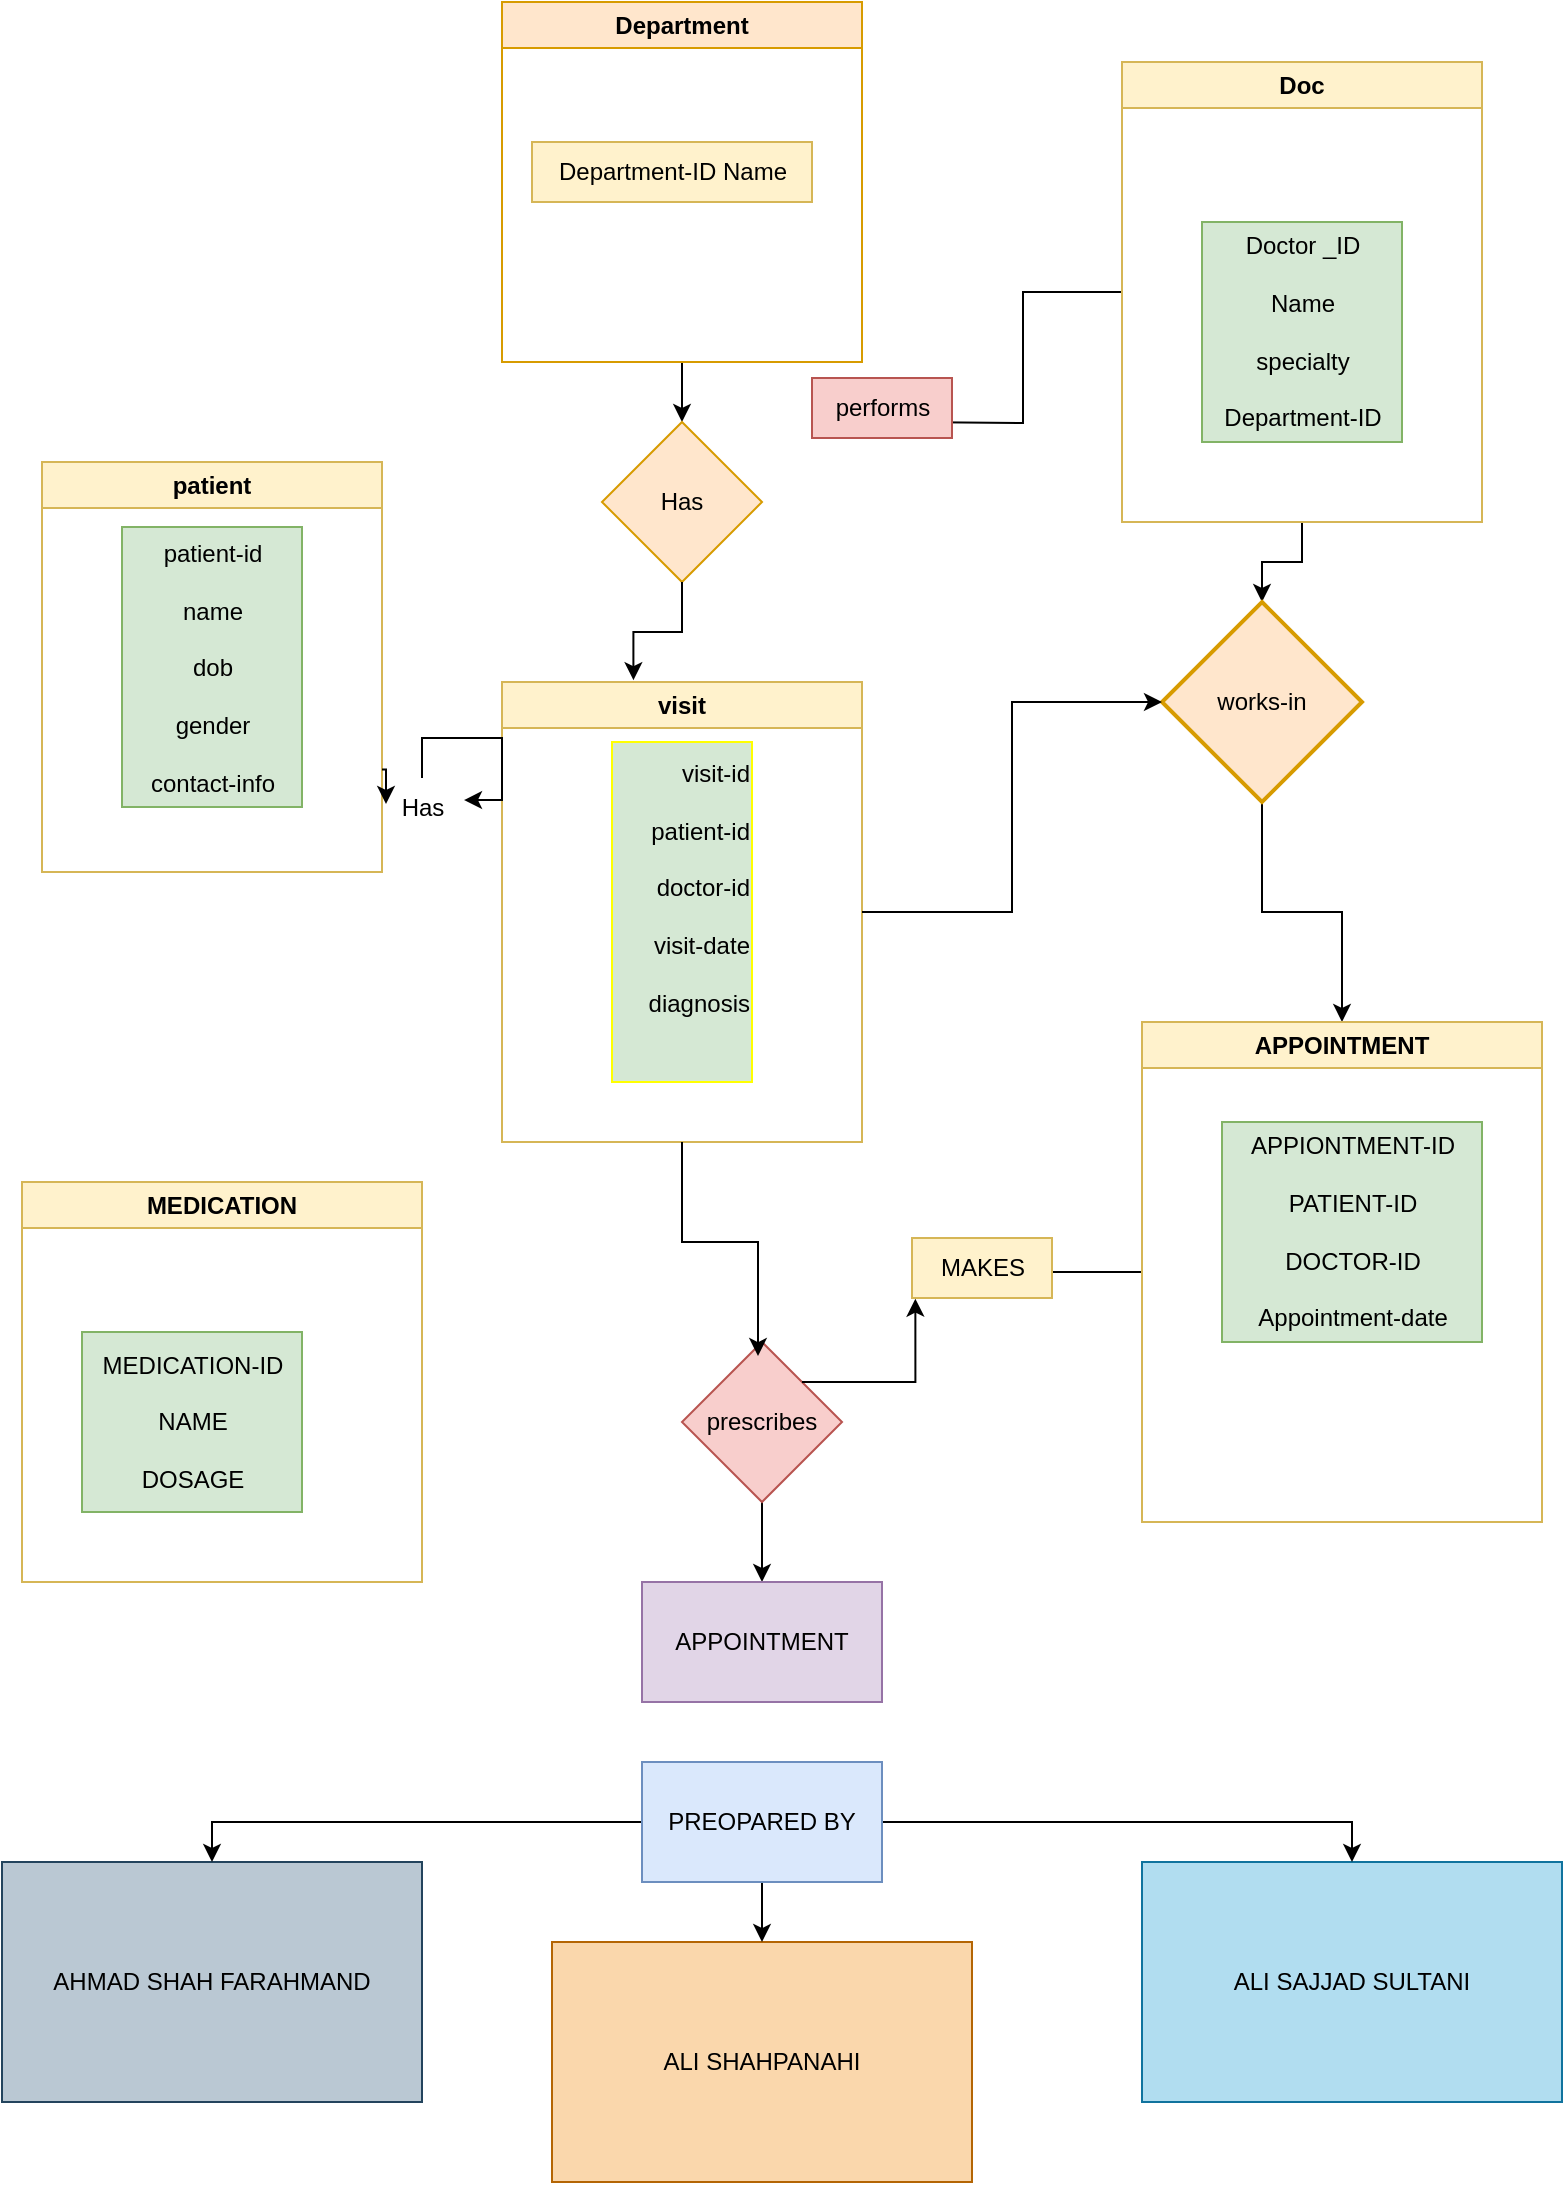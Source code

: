<mxfile version="27.0.4">
  <diagram name="Page-1" id="IpuoX9iORFN9ZJleExy-">
    <mxGraphModel dx="863" dy="810" grid="1" gridSize="10" guides="1" tooltips="1" connect="1" arrows="1" fold="1" page="1" pageScale="1" pageWidth="827" pageHeight="1169" math="0" shadow="0">
      <root>
        <mxCell id="0" />
        <mxCell id="1" parent="0" />
        <mxCell id="npcaKzxjAztb2Waf-2WG-17" style="edgeStyle=orthogonalEdgeStyle;rounded=0;orthogonalLoop=1;jettySize=auto;html=1;exitX=0.5;exitY=1;exitDx=0;exitDy=0;entryX=0.5;entryY=0;entryDx=0;entryDy=0;" edge="1" parent="1" source="npcaKzxjAztb2Waf-2WG-4" target="npcaKzxjAztb2Waf-2WG-6">
          <mxGeometry relative="1" as="geometry" />
        </mxCell>
        <mxCell id="npcaKzxjAztb2Waf-2WG-4" value="Department" style="swimlane;whiteSpace=wrap;html=1;fillColor=#ffe6cc;strokeColor=#d79b00;" vertex="1" parent="1">
          <mxGeometry x="270" y="50" width="180" height="180" as="geometry" />
        </mxCell>
        <mxCell id="npcaKzxjAztb2Waf-2WG-5" value="Department-ID Name" style="text;html=1;align=center;verticalAlign=middle;resizable=0;points=[];autosize=1;strokeColor=#d6b656;fillColor=#fff2cc;" vertex="1" parent="npcaKzxjAztb2Waf-2WG-4">
          <mxGeometry x="15" y="70" width="140" height="30" as="geometry" />
        </mxCell>
        <mxCell id="npcaKzxjAztb2Waf-2WG-6" value="Has" style="rhombus;whiteSpace=wrap;html=1;fillColor=#ffe6cc;strokeColor=#d79b00;" vertex="1" parent="1">
          <mxGeometry x="320" y="260" width="80" height="80" as="geometry" />
        </mxCell>
        <mxCell id="npcaKzxjAztb2Waf-2WG-18" style="edgeStyle=orthogonalEdgeStyle;rounded=0;orthogonalLoop=1;jettySize=auto;html=1;" edge="1" parent="1" source="npcaKzxjAztb2Waf-2WG-7">
          <mxGeometry relative="1" as="geometry">
            <mxPoint x="480" y="260" as="targetPoint" />
          </mxGeometry>
        </mxCell>
        <mxCell id="npcaKzxjAztb2Waf-2WG-42" style="edgeStyle=orthogonalEdgeStyle;rounded=0;orthogonalLoop=1;jettySize=auto;html=1;" edge="1" parent="1" source="npcaKzxjAztb2Waf-2WG-7" target="npcaKzxjAztb2Waf-2WG-21">
          <mxGeometry relative="1" as="geometry" />
        </mxCell>
        <mxCell id="npcaKzxjAztb2Waf-2WG-7" value="Doc" style="swimlane;whiteSpace=wrap;html=1;fillColor=#fff2cc;strokeColor=#d6b656;" vertex="1" parent="1">
          <mxGeometry x="580" y="80" width="180" height="230" as="geometry" />
        </mxCell>
        <mxCell id="npcaKzxjAztb2Waf-2WG-9" value="Doctor _ID&lt;div&gt;&lt;br&gt;&lt;div&gt;Name&lt;/div&gt;&lt;div&gt;&lt;br&gt;&lt;/div&gt;&lt;div&gt;specialty&lt;/div&gt;&lt;div&gt;&lt;br&gt;&lt;/div&gt;&lt;div&gt;Department-ID&lt;/div&gt;&lt;/div&gt;" style="text;html=1;align=center;verticalAlign=middle;resizable=0;points=[];autosize=1;strokeColor=#82b366;fillColor=#d5e8d4;" vertex="1" parent="npcaKzxjAztb2Waf-2WG-7">
          <mxGeometry x="40" y="80" width="100" height="110" as="geometry" />
        </mxCell>
        <mxCell id="npcaKzxjAztb2Waf-2WG-10" value="patient" style="swimlane;whiteSpace=wrap;html=1;fillColor=#fff2cc;strokeColor=#d6b656;" vertex="1" parent="1">
          <mxGeometry x="40" y="280" width="170" height="205" as="geometry" />
        </mxCell>
        <mxCell id="npcaKzxjAztb2Waf-2WG-11" value="patient-id&lt;div&gt;&lt;br&gt;&lt;div&gt;name&lt;/div&gt;&lt;div&gt;&lt;br&gt;&lt;/div&gt;&lt;div&gt;dob&lt;/div&gt;&lt;div&gt;&lt;br&gt;&lt;/div&gt;&lt;div&gt;gender&lt;/div&gt;&lt;div&gt;&lt;br&gt;&lt;/div&gt;&lt;div&gt;contact-info&lt;/div&gt;&lt;/div&gt;" style="text;html=1;align=center;verticalAlign=middle;resizable=0;points=[];autosize=1;strokeColor=#82b366;fillColor=#d5e8d4;" vertex="1" parent="npcaKzxjAztb2Waf-2WG-10">
          <mxGeometry x="40" y="32.5" width="90" height="140" as="geometry" />
        </mxCell>
        <mxCell id="npcaKzxjAztb2Waf-2WG-19" value="performs" style="text;html=1;align=center;verticalAlign=middle;resizable=0;points=[];autosize=1;strokeColor=#b85450;fillColor=#f8cecc;" vertex="1" parent="1">
          <mxGeometry x="425" y="238" width="70" height="30" as="geometry" />
        </mxCell>
        <mxCell id="npcaKzxjAztb2Waf-2WG-41" style="edgeStyle=orthogonalEdgeStyle;rounded=0;orthogonalLoop=1;jettySize=auto;html=1;exitX=0.5;exitY=1;exitDx=0;exitDy=0;exitPerimeter=0;" edge="1" parent="1" source="npcaKzxjAztb2Waf-2WG-21" target="npcaKzxjAztb2Waf-2WG-29">
          <mxGeometry relative="1" as="geometry" />
        </mxCell>
        <mxCell id="npcaKzxjAztb2Waf-2WG-21" value="works-in" style="strokeWidth=2;html=1;shape=mxgraph.flowchart.decision;whiteSpace=wrap;fillColor=#ffe6cc;strokeColor=#d79b00;" vertex="1" parent="1">
          <mxGeometry x="600" y="350" width="100" height="100" as="geometry" />
        </mxCell>
        <mxCell id="npcaKzxjAztb2Waf-2WG-25" value="visit" style="swimlane;whiteSpace=wrap;html=1;fillColor=#fff2cc;strokeColor=#d6b656;" vertex="1" parent="1">
          <mxGeometry x="270" y="390" width="180" height="230" as="geometry" />
        </mxCell>
        <mxCell id="npcaKzxjAztb2Waf-2WG-26" value="&lt;div&gt;&lt;span style=&quot;background-color: transparent; color: light-dark(rgb(0, 0, 0), rgb(255, 255, 255));&quot;&gt;&lt;font&gt;visit-id&lt;/font&gt;&lt;/span&gt;&lt;/div&gt;&lt;div&gt;&lt;span style=&quot;background-color: transparent; color: light-dark(rgb(0, 0, 0), rgb(255, 255, 255));&quot;&gt;&lt;font&gt;&lt;br&gt;&lt;/font&gt;&lt;/span&gt;&lt;/div&gt;&lt;span style=&quot;background-color: transparent; color: light-dark(rgb(0, 0, 0), rgb(255, 255, 255));&quot;&gt;&lt;font&gt;patient-id&lt;/font&gt;&lt;/span&gt;&lt;div&gt;&lt;font&gt;&lt;br&gt;&lt;span style=&quot;background-color: transparent; color: light-dark(rgb(0, 0, 0), rgb(255, 255, 255));&quot;&gt;doctor-id&lt;/span&gt;&lt;/font&gt;&lt;/div&gt;&lt;div&gt;&lt;font&gt;&lt;br&gt;&lt;span style=&quot;background-color: transparent; color: light-dark(rgb(0, 0, 0), rgb(255, 255, 255));&quot;&gt;visit-date&lt;/span&gt;&lt;/font&gt;&lt;/div&gt;&lt;div&gt;&lt;font&gt;&lt;br&gt;&lt;span style=&quot;background-color: transparent; color: light-dark(rgb(0, 0, 0), rgb(255, 255, 255));&quot;&gt;diagnosis&lt;/span&gt;&lt;/font&gt;&lt;/div&gt;&lt;div&gt;&lt;span style=&quot;background-color: transparent; color: light-dark(rgb(0, 0, 0), rgb(255, 255, 255)); font-size: 20px;&quot;&gt;&lt;br&gt;&lt;/span&gt;&lt;/div&gt;" style="text;html=1;align=right;verticalAlign=middle;resizable=0;points=[];autosize=1;strokeColor=#FFFF00;fillColor=#d5e8d4;" vertex="1" parent="npcaKzxjAztb2Waf-2WG-25">
          <mxGeometry x="55" y="30" width="70" height="170" as="geometry" />
        </mxCell>
        <mxCell id="npcaKzxjAztb2Waf-2WG-35" style="edgeStyle=orthogonalEdgeStyle;rounded=0;orthogonalLoop=1;jettySize=auto;html=1;" edge="1" parent="1" source="npcaKzxjAztb2Waf-2WG-29">
          <mxGeometry relative="1" as="geometry">
            <mxPoint x="530" y="685" as="targetPoint" />
          </mxGeometry>
        </mxCell>
        <mxCell id="npcaKzxjAztb2Waf-2WG-29" value="APPOINTMENT" style="swimlane;whiteSpace=wrap;html=1;fillColor=#fff2cc;strokeColor=#d6b656;" vertex="1" parent="1">
          <mxGeometry x="590" y="560" width="200" height="250" as="geometry" />
        </mxCell>
        <mxCell id="npcaKzxjAztb2Waf-2WG-30" value="APPIONTMENT-ID&lt;div&gt;&lt;br&gt;&lt;div&gt;PATIENT-ID&lt;/div&gt;&lt;div&gt;&lt;br&gt;&lt;/div&gt;&lt;div&gt;DOCTOR-ID&lt;/div&gt;&lt;div&gt;&lt;br&gt;&lt;/div&gt;&lt;div&gt;Appointment-date&lt;/div&gt;&lt;/div&gt;" style="text;html=1;align=center;verticalAlign=middle;resizable=0;points=[];autosize=1;strokeColor=#82b366;fillColor=#d5e8d4;" vertex="1" parent="npcaKzxjAztb2Waf-2WG-29">
          <mxGeometry x="40" y="50" width="130" height="110" as="geometry" />
        </mxCell>
        <mxCell id="npcaKzxjAztb2Waf-2WG-50" style="edgeStyle=orthogonalEdgeStyle;rounded=0;orthogonalLoop=1;jettySize=auto;html=1;exitX=0.5;exitY=1;exitDx=0;exitDy=0;entryX=0.5;entryY=0;entryDx=0;entryDy=0;" edge="1" parent="1" source="npcaKzxjAztb2Waf-2WG-31" target="npcaKzxjAztb2Waf-2WG-34">
          <mxGeometry relative="1" as="geometry" />
        </mxCell>
        <mxCell id="npcaKzxjAztb2Waf-2WG-31" value="prescribes" style="rhombus;whiteSpace=wrap;html=1;fillColor=#f8cecc;strokeColor=#b85450;" vertex="1" parent="1">
          <mxGeometry x="360" y="720" width="80" height="80" as="geometry" />
        </mxCell>
        <mxCell id="npcaKzxjAztb2Waf-2WG-33" style="edgeStyle=orthogonalEdgeStyle;rounded=0;orthogonalLoop=1;jettySize=auto;html=1;exitX=0.5;exitY=1;exitDx=0;exitDy=0;entryX=0.475;entryY=0.088;entryDx=0;entryDy=0;entryPerimeter=0;" edge="1" parent="1" source="npcaKzxjAztb2Waf-2WG-25" target="npcaKzxjAztb2Waf-2WG-31">
          <mxGeometry relative="1" as="geometry" />
        </mxCell>
        <mxCell id="npcaKzxjAztb2Waf-2WG-34" value="APPOINTMENT" style="whiteSpace=wrap;html=1;fillColor=#e1d5e7;strokeColor=#9673a6;" vertex="1" parent="1">
          <mxGeometry x="340" y="840" width="120" height="60" as="geometry" />
        </mxCell>
        <mxCell id="npcaKzxjAztb2Waf-2WG-36" value="MAKES" style="text;html=1;align=center;verticalAlign=middle;resizable=0;points=[];autosize=1;strokeColor=#d6b656;fillColor=#fff2cc;" vertex="1" parent="1">
          <mxGeometry x="475" y="668" width="70" height="30" as="geometry" />
        </mxCell>
        <mxCell id="npcaKzxjAztb2Waf-2WG-37" value="MEDICATION" style="swimlane;whiteSpace=wrap;html=1;fillColor=#fff2cc;strokeColor=#d6b656;" vertex="1" parent="1">
          <mxGeometry x="30" y="640" width="200" height="200" as="geometry" />
        </mxCell>
        <mxCell id="npcaKzxjAztb2Waf-2WG-38" value="MEDICATION-ID&lt;div&gt;&lt;br&gt;&lt;div&gt;NAME&lt;/div&gt;&lt;div&gt;&lt;br&gt;&lt;/div&gt;&lt;div&gt;DOSAGE&lt;/div&gt;&lt;/div&gt;" style="text;html=1;align=center;verticalAlign=middle;resizable=0;points=[];autosize=1;strokeColor=#82b366;fillColor=#d5e8d4;" vertex="1" parent="npcaKzxjAztb2Waf-2WG-37">
          <mxGeometry x="30" y="75" width="110" height="90" as="geometry" />
        </mxCell>
        <mxCell id="npcaKzxjAztb2Waf-2WG-39" style="edgeStyle=orthogonalEdgeStyle;rounded=0;orthogonalLoop=1;jettySize=auto;html=1;exitX=0.5;exitY=1;exitDx=0;exitDy=0;entryX=0.365;entryY=-0.004;entryDx=0;entryDy=0;entryPerimeter=0;" edge="1" parent="1" source="npcaKzxjAztb2Waf-2WG-6" target="npcaKzxjAztb2Waf-2WG-25">
          <mxGeometry relative="1" as="geometry" />
        </mxCell>
        <mxCell id="npcaKzxjAztb2Waf-2WG-40" style="edgeStyle=orthogonalEdgeStyle;rounded=0;orthogonalLoop=1;jettySize=auto;html=1;entryX=0;entryY=0.5;entryDx=0;entryDy=0;entryPerimeter=0;" edge="1" parent="1" source="npcaKzxjAztb2Waf-2WG-25" target="npcaKzxjAztb2Waf-2WG-21">
          <mxGeometry relative="1" as="geometry" />
        </mxCell>
        <mxCell id="npcaKzxjAztb2Waf-2WG-43" value="Has" style="text;html=1;align=center;verticalAlign=middle;resizable=0;points=[];autosize=1;strokeColor=none;fillColor=none;" vertex="1" parent="1">
          <mxGeometry x="210" y="438" width="40" height="30" as="geometry" />
        </mxCell>
        <mxCell id="npcaKzxjAztb2Waf-2WG-46" style="edgeStyle=orthogonalEdgeStyle;rounded=0;orthogonalLoop=1;jettySize=auto;html=1;exitX=1;exitY=0.75;exitDx=0;exitDy=0;entryX=0.05;entryY=0.433;entryDx=0;entryDy=0;entryPerimeter=0;" edge="1" parent="1" source="npcaKzxjAztb2Waf-2WG-10" target="npcaKzxjAztb2Waf-2WG-43">
          <mxGeometry relative="1" as="geometry" />
        </mxCell>
        <mxCell id="npcaKzxjAztb2Waf-2WG-49" style="edgeStyle=orthogonalEdgeStyle;rounded=0;orthogonalLoop=1;jettySize=auto;html=1;entryX=1.025;entryY=0.367;entryDx=0;entryDy=0;entryPerimeter=0;" edge="1" parent="1" source="npcaKzxjAztb2Waf-2WG-43" target="npcaKzxjAztb2Waf-2WG-43">
          <mxGeometry relative="1" as="geometry" />
        </mxCell>
        <mxCell id="npcaKzxjAztb2Waf-2WG-51" style="edgeStyle=orthogonalEdgeStyle;rounded=0;orthogonalLoop=1;jettySize=auto;html=1;exitX=1;exitY=0;exitDx=0;exitDy=0;entryX=0.024;entryY=1.011;entryDx=0;entryDy=0;entryPerimeter=0;" edge="1" parent="1" source="npcaKzxjAztb2Waf-2WG-31" target="npcaKzxjAztb2Waf-2WG-36">
          <mxGeometry relative="1" as="geometry" />
        </mxCell>
        <mxCell id="npcaKzxjAztb2Waf-2WG-53" value="AHMAD SHAH FARAHMAND" style="whiteSpace=wrap;html=1;fillColor=#bac8d3;strokeColor=#23445d;" vertex="1" parent="1">
          <mxGeometry x="20" y="980" width="210" height="120" as="geometry" />
        </mxCell>
        <mxCell id="npcaKzxjAztb2Waf-2WG-55" value="ALI SHAHPANAHI" style="whiteSpace=wrap;html=1;fillColor=#fad7ac;strokeColor=#b46504;" vertex="1" parent="1">
          <mxGeometry x="295" y="1020" width="210" height="120" as="geometry" />
        </mxCell>
        <mxCell id="npcaKzxjAztb2Waf-2WG-56" value="ALI SAJJAD SULTANI" style="whiteSpace=wrap;html=1;fillColor=#b1ddf0;strokeColor=#10739e;" vertex="1" parent="1">
          <mxGeometry x="590" y="980" width="210" height="120" as="geometry" />
        </mxCell>
        <mxCell id="npcaKzxjAztb2Waf-2WG-59" style="edgeStyle=orthogonalEdgeStyle;rounded=0;orthogonalLoop=1;jettySize=auto;html=1;exitX=0.5;exitY=1;exitDx=0;exitDy=0;entryX=0.5;entryY=0;entryDx=0;entryDy=0;" edge="1" parent="1" source="npcaKzxjAztb2Waf-2WG-57" target="npcaKzxjAztb2Waf-2WG-55">
          <mxGeometry relative="1" as="geometry" />
        </mxCell>
        <mxCell id="npcaKzxjAztb2Waf-2WG-60" style="edgeStyle=orthogonalEdgeStyle;rounded=0;orthogonalLoop=1;jettySize=auto;html=1;entryX=0.5;entryY=0;entryDx=0;entryDy=0;" edge="1" parent="1" source="npcaKzxjAztb2Waf-2WG-57" target="npcaKzxjAztb2Waf-2WG-53">
          <mxGeometry relative="1" as="geometry" />
        </mxCell>
        <mxCell id="npcaKzxjAztb2Waf-2WG-61" style="edgeStyle=orthogonalEdgeStyle;rounded=0;orthogonalLoop=1;jettySize=auto;html=1;entryX=0.5;entryY=0;entryDx=0;entryDy=0;" edge="1" parent="1" source="npcaKzxjAztb2Waf-2WG-57" target="npcaKzxjAztb2Waf-2WG-56">
          <mxGeometry relative="1" as="geometry" />
        </mxCell>
        <mxCell id="npcaKzxjAztb2Waf-2WG-57" value="PREOPARED BY" style="whiteSpace=wrap;html=1;fillColor=#dae8fc;strokeColor=#6c8ebf;" vertex="1" parent="1">
          <mxGeometry x="340" y="930" width="120" height="60" as="geometry" />
        </mxCell>
      </root>
    </mxGraphModel>
  </diagram>
</mxfile>
